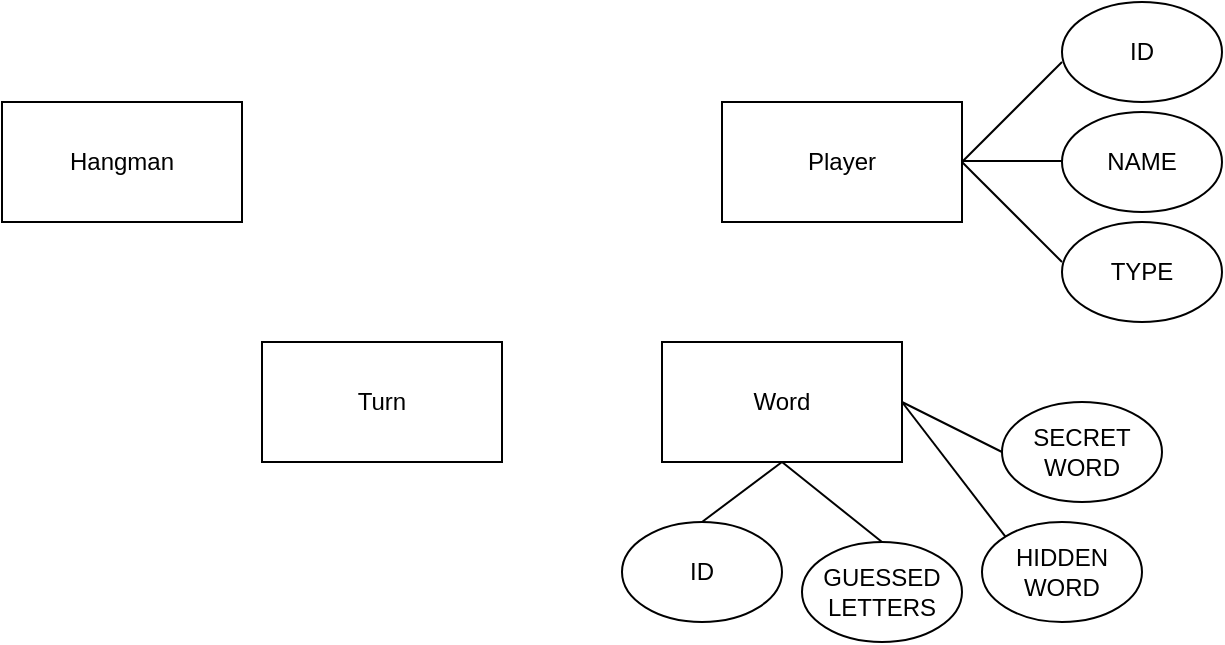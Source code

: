 <mxfile version="20.2.2" type="github">
  <diagram id="grLicILBNOYgAvi_QuPE" name="CHEN">
    <mxGraphModel dx="1422" dy="762" grid="1" gridSize="10" guides="1" tooltips="1" connect="1" arrows="1" fold="1" page="1" pageScale="1" pageWidth="850" pageHeight="1100" math="0" shadow="0">
      <root>
        <mxCell id="0" />
        <mxCell id="1" parent="0" />
        <mxCell id="kmp4QVjcaDknAmC0n0TJ-1" value="Hangman" style="rounded=0;whiteSpace=wrap;html=1;" vertex="1" parent="1">
          <mxGeometry x="130" y="170" width="120" height="60" as="geometry" />
        </mxCell>
        <mxCell id="kmp4QVjcaDknAmC0n0TJ-2" value="Turn" style="rounded=0;whiteSpace=wrap;html=1;" vertex="1" parent="1">
          <mxGeometry x="260" y="290" width="120" height="60" as="geometry" />
        </mxCell>
        <mxCell id="kmp4QVjcaDknAmC0n0TJ-3" value="Player" style="rounded=0;whiteSpace=wrap;html=1;" vertex="1" parent="1">
          <mxGeometry x="490" y="170" width="120" height="60" as="geometry" />
        </mxCell>
        <mxCell id="kmp4QVjcaDknAmC0n0TJ-4" value="ID" style="ellipse;whiteSpace=wrap;html=1;" vertex="1" parent="1">
          <mxGeometry x="660" y="120" width="80" height="50" as="geometry" />
        </mxCell>
        <mxCell id="kmp4QVjcaDknAmC0n0TJ-5" value="NAME&lt;span style=&quot;color: rgba(0, 0, 0, 0); font-family: monospace; font-size: 0px; text-align: start;&quot;&gt;%3CmxGraphModel%3E%3Croot%3E%3CmxCell%20id%3D%220%22%2F%3E%3CmxCell%20id%3D%221%22%20parent%3D%220%22%2F%3E%3CmxCell%20id%3D%222%22%20value%3D%22ID%22%20style%3D%22ellipse%3BwhiteSpace%3Dwrap%3Bhtml%3D1%3B%22%20vertex%3D%221%22%20parent%3D%221%22%3E%3CmxGeometry%20x%3D%22660%22%20y%3D%22120%22%20width%3D%2280%22%20height%3D%2250%22%20as%3D%22geometry%22%2F%3E%3C%2FmxCell%3E%3C%2Froot%3E%3C%2FmxGraphModel%3E&lt;/span&gt;" style="ellipse;whiteSpace=wrap;html=1;" vertex="1" parent="1">
          <mxGeometry x="660" y="175" width="80" height="50" as="geometry" />
        </mxCell>
        <mxCell id="kmp4QVjcaDknAmC0n0TJ-6" value="TYPE" style="ellipse;whiteSpace=wrap;html=1;" vertex="1" parent="1">
          <mxGeometry x="660" y="230" width="80" height="50" as="geometry" />
        </mxCell>
        <mxCell id="kmp4QVjcaDknAmC0n0TJ-7" value="Word" style="rounded=0;whiteSpace=wrap;html=1;" vertex="1" parent="1">
          <mxGeometry x="460" y="290" width="120" height="60" as="geometry" />
        </mxCell>
        <mxCell id="kmp4QVjcaDknAmC0n0TJ-8" value="" style="endArrow=none;html=1;rounded=0;" edge="1" parent="1">
          <mxGeometry width="50" height="50" relative="1" as="geometry">
            <mxPoint x="610" y="200" as="sourcePoint" />
            <mxPoint x="660" y="150" as="targetPoint" />
          </mxGeometry>
        </mxCell>
        <mxCell id="kmp4QVjcaDknAmC0n0TJ-9" value="" style="endArrow=none;html=1;rounded=0;exitX=1;exitY=0.5;exitDx=0;exitDy=0;" edge="1" parent="1" source="kmp4QVjcaDknAmC0n0TJ-3">
          <mxGeometry width="50" height="50" relative="1" as="geometry">
            <mxPoint x="610" y="300" as="sourcePoint" />
            <mxPoint x="660" y="250" as="targetPoint" />
          </mxGeometry>
        </mxCell>
        <mxCell id="kmp4QVjcaDknAmC0n0TJ-10" value="" style="endArrow=none;html=1;rounded=0;" edge="1" parent="1">
          <mxGeometry width="50" height="50" relative="1" as="geometry">
            <mxPoint x="610" y="199.5" as="sourcePoint" />
            <mxPoint x="660" y="199.5" as="targetPoint" />
          </mxGeometry>
        </mxCell>
        <mxCell id="kmp4QVjcaDknAmC0n0TJ-13" value="SECRET&lt;br&gt;WORD" style="ellipse;whiteSpace=wrap;html=1;" vertex="1" parent="1">
          <mxGeometry x="630" y="320" width="80" height="50" as="geometry" />
        </mxCell>
        <mxCell id="kmp4QVjcaDknAmC0n0TJ-15" value="HIDDEN&lt;br&gt;WORD" style="ellipse;whiteSpace=wrap;html=1;" vertex="1" parent="1">
          <mxGeometry x="620" y="380" width="80" height="50" as="geometry" />
        </mxCell>
        <mxCell id="kmp4QVjcaDknAmC0n0TJ-16" value="GUESSED&lt;br&gt;LETTERS" style="ellipse;whiteSpace=wrap;html=1;" vertex="1" parent="1">
          <mxGeometry x="530" y="390" width="80" height="50" as="geometry" />
        </mxCell>
        <mxCell id="kmp4QVjcaDknAmC0n0TJ-19" value="ID" style="ellipse;whiteSpace=wrap;html=1;" vertex="1" parent="1">
          <mxGeometry x="440" y="380" width="80" height="50" as="geometry" />
        </mxCell>
        <mxCell id="kmp4QVjcaDknAmC0n0TJ-20" value="" style="endArrow=none;html=1;rounded=0;entryX=0;entryY=0.5;entryDx=0;entryDy=0;" edge="1" parent="1" target="kmp4QVjcaDknAmC0n0TJ-13">
          <mxGeometry width="50" height="50" relative="1" as="geometry">
            <mxPoint x="580" y="320" as="sourcePoint" />
            <mxPoint x="630" y="270" as="targetPoint" />
          </mxGeometry>
        </mxCell>
        <mxCell id="kmp4QVjcaDknAmC0n0TJ-21" value="" style="endArrow=none;html=1;rounded=0;entryX=0.5;entryY=1;entryDx=0;entryDy=0;exitX=0.5;exitY=0;exitDx=0;exitDy=0;" edge="1" parent="1" source="kmp4QVjcaDknAmC0n0TJ-19" target="kmp4QVjcaDknAmC0n0TJ-7">
          <mxGeometry width="50" height="50" relative="1" as="geometry">
            <mxPoint x="550" y="400" as="sourcePoint" />
            <mxPoint x="500" y="390" as="targetPoint" />
          </mxGeometry>
        </mxCell>
        <mxCell id="kmp4QVjcaDknAmC0n0TJ-22" value="" style="endArrow=none;html=1;rounded=0;exitX=0.5;exitY=0;exitDx=0;exitDy=0;" edge="1" parent="1" source="kmp4QVjcaDknAmC0n0TJ-16">
          <mxGeometry width="50" height="50" relative="1" as="geometry">
            <mxPoint x="470" y="400" as="sourcePoint" />
            <mxPoint x="520" y="350" as="targetPoint" />
          </mxGeometry>
        </mxCell>
        <mxCell id="kmp4QVjcaDknAmC0n0TJ-23" value="" style="endArrow=none;html=1;rounded=0;entryX=0;entryY=0;entryDx=0;entryDy=0;" edge="1" parent="1" target="kmp4QVjcaDknAmC0n0TJ-15">
          <mxGeometry width="50" height="50" relative="1" as="geometry">
            <mxPoint x="580" y="320" as="sourcePoint" />
            <mxPoint x="630" y="270" as="targetPoint" />
          </mxGeometry>
        </mxCell>
      </root>
    </mxGraphModel>
  </diagram>
</mxfile>

